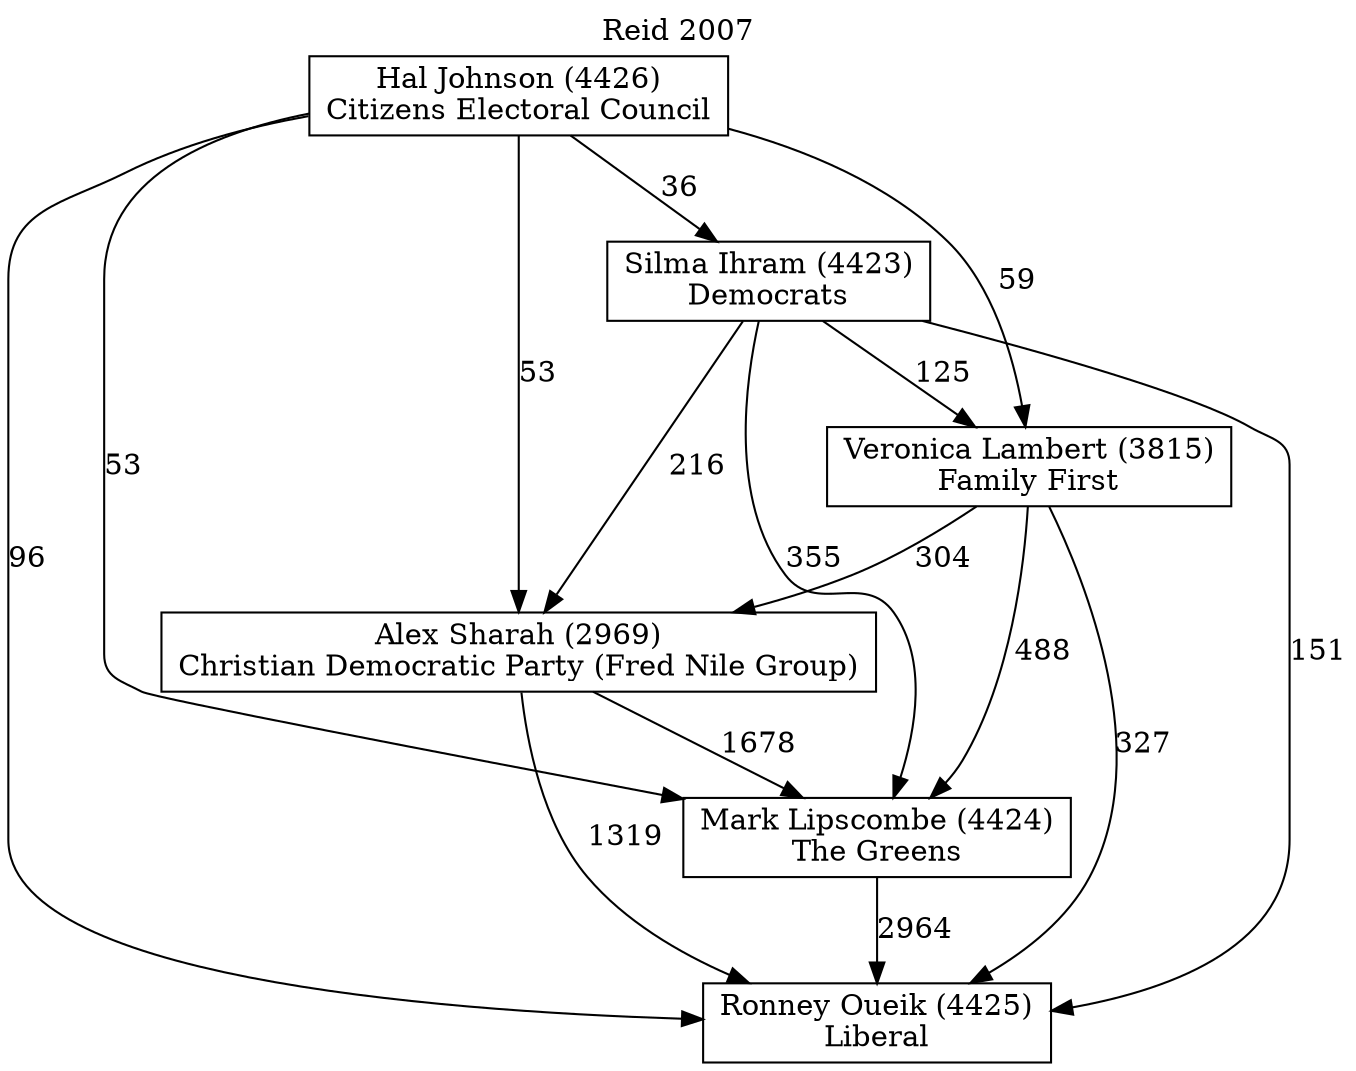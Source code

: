 // House preference flow
digraph "Ronney Oueik (4425)_Reid_2007" {
	graph [label="Reid 2007" labelloc=t mclimit=2]
	node [shape=box]
	"Ronney Oueik (4425)" [label="Ronney Oueik (4425)
Liberal"]
	"Mark Lipscombe (4424)" [label="Mark Lipscombe (4424)
The Greens"]
	"Alex Sharah (2969)" [label="Alex Sharah (2969)
Christian Democratic Party (Fred Nile Group)"]
	"Veronica Lambert (3815)" [label="Veronica Lambert (3815)
Family First"]
	"Silma Ihram (4423)" [label="Silma Ihram (4423)
Democrats"]
	"Hal Johnson (4426)" [label="Hal Johnson (4426)
Citizens Electoral Council"]
	"Mark Lipscombe (4424)" -> "Ronney Oueik (4425)" [label=2964]
	"Alex Sharah (2969)" -> "Mark Lipscombe (4424)" [label=1678]
	"Veronica Lambert (3815)" -> "Alex Sharah (2969)" [label=304]
	"Silma Ihram (4423)" -> "Veronica Lambert (3815)" [label=125]
	"Hal Johnson (4426)" -> "Silma Ihram (4423)" [label=36]
	"Alex Sharah (2969)" -> "Ronney Oueik (4425)" [label=1319]
	"Veronica Lambert (3815)" -> "Ronney Oueik (4425)" [label=327]
	"Silma Ihram (4423)" -> "Ronney Oueik (4425)" [label=151]
	"Hal Johnson (4426)" -> "Ronney Oueik (4425)" [label=96]
	"Hal Johnson (4426)" -> "Veronica Lambert (3815)" [label=59]
	"Silma Ihram (4423)" -> "Alex Sharah (2969)" [label=216]
	"Hal Johnson (4426)" -> "Alex Sharah (2969)" [label=53]
	"Veronica Lambert (3815)" -> "Mark Lipscombe (4424)" [label=488]
	"Silma Ihram (4423)" -> "Mark Lipscombe (4424)" [label=355]
	"Hal Johnson (4426)" -> "Mark Lipscombe (4424)" [label=53]
}
